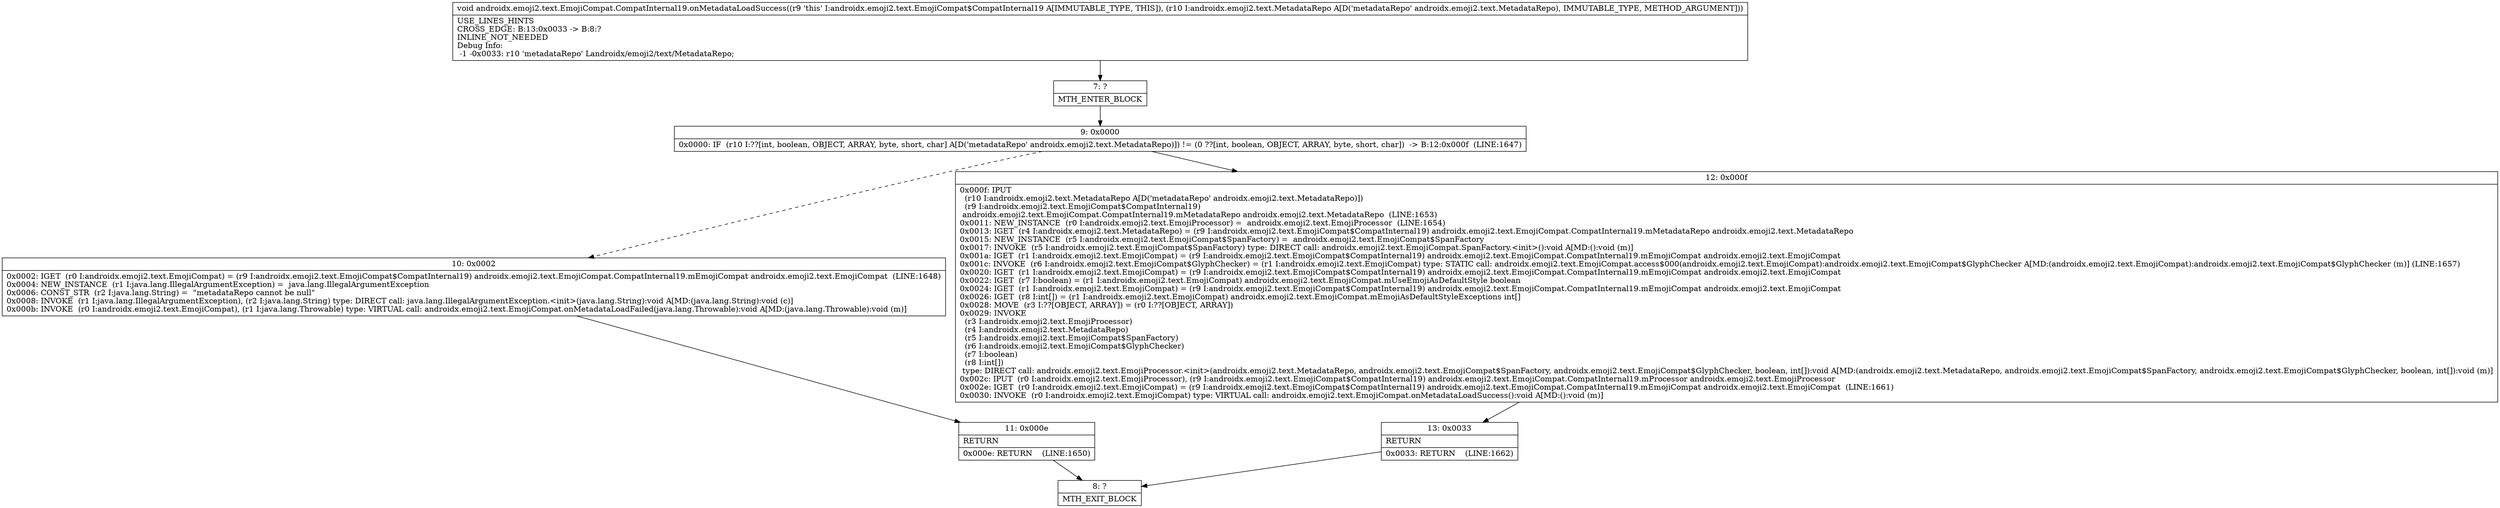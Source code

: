 digraph "CFG forandroidx.emoji2.text.EmojiCompat.CompatInternal19.onMetadataLoadSuccess(Landroidx\/emoji2\/text\/MetadataRepo;)V" {
Node_7 [shape=record,label="{7\:\ ?|MTH_ENTER_BLOCK\l}"];
Node_9 [shape=record,label="{9\:\ 0x0000|0x0000: IF  (r10 I:??[int, boolean, OBJECT, ARRAY, byte, short, char] A[D('metadataRepo' androidx.emoji2.text.MetadataRepo)]) != (0 ??[int, boolean, OBJECT, ARRAY, byte, short, char])  \-\> B:12:0x000f  (LINE:1647)\l}"];
Node_10 [shape=record,label="{10\:\ 0x0002|0x0002: IGET  (r0 I:androidx.emoji2.text.EmojiCompat) = (r9 I:androidx.emoji2.text.EmojiCompat$CompatInternal19) androidx.emoji2.text.EmojiCompat.CompatInternal19.mEmojiCompat androidx.emoji2.text.EmojiCompat  (LINE:1648)\l0x0004: NEW_INSTANCE  (r1 I:java.lang.IllegalArgumentException) =  java.lang.IllegalArgumentException \l0x0006: CONST_STR  (r2 I:java.lang.String) =  \"metadataRepo cannot be null\" \l0x0008: INVOKE  (r1 I:java.lang.IllegalArgumentException), (r2 I:java.lang.String) type: DIRECT call: java.lang.IllegalArgumentException.\<init\>(java.lang.String):void A[MD:(java.lang.String):void (c)]\l0x000b: INVOKE  (r0 I:androidx.emoji2.text.EmojiCompat), (r1 I:java.lang.Throwable) type: VIRTUAL call: androidx.emoji2.text.EmojiCompat.onMetadataLoadFailed(java.lang.Throwable):void A[MD:(java.lang.Throwable):void (m)]\l}"];
Node_11 [shape=record,label="{11\:\ 0x000e|RETURN\l|0x000e: RETURN    (LINE:1650)\l}"];
Node_8 [shape=record,label="{8\:\ ?|MTH_EXIT_BLOCK\l}"];
Node_12 [shape=record,label="{12\:\ 0x000f|0x000f: IPUT  \l  (r10 I:androidx.emoji2.text.MetadataRepo A[D('metadataRepo' androidx.emoji2.text.MetadataRepo)])\l  (r9 I:androidx.emoji2.text.EmojiCompat$CompatInternal19)\l androidx.emoji2.text.EmojiCompat.CompatInternal19.mMetadataRepo androidx.emoji2.text.MetadataRepo  (LINE:1653)\l0x0011: NEW_INSTANCE  (r0 I:androidx.emoji2.text.EmojiProcessor) =  androidx.emoji2.text.EmojiProcessor  (LINE:1654)\l0x0013: IGET  (r4 I:androidx.emoji2.text.MetadataRepo) = (r9 I:androidx.emoji2.text.EmojiCompat$CompatInternal19) androidx.emoji2.text.EmojiCompat.CompatInternal19.mMetadataRepo androidx.emoji2.text.MetadataRepo \l0x0015: NEW_INSTANCE  (r5 I:androidx.emoji2.text.EmojiCompat$SpanFactory) =  androidx.emoji2.text.EmojiCompat$SpanFactory \l0x0017: INVOKE  (r5 I:androidx.emoji2.text.EmojiCompat$SpanFactory) type: DIRECT call: androidx.emoji2.text.EmojiCompat.SpanFactory.\<init\>():void A[MD:():void (m)]\l0x001a: IGET  (r1 I:androidx.emoji2.text.EmojiCompat) = (r9 I:androidx.emoji2.text.EmojiCompat$CompatInternal19) androidx.emoji2.text.EmojiCompat.CompatInternal19.mEmojiCompat androidx.emoji2.text.EmojiCompat \l0x001c: INVOKE  (r6 I:androidx.emoji2.text.EmojiCompat$GlyphChecker) = (r1 I:androidx.emoji2.text.EmojiCompat) type: STATIC call: androidx.emoji2.text.EmojiCompat.access$000(androidx.emoji2.text.EmojiCompat):androidx.emoji2.text.EmojiCompat$GlyphChecker A[MD:(androidx.emoji2.text.EmojiCompat):androidx.emoji2.text.EmojiCompat$GlyphChecker (m)] (LINE:1657)\l0x0020: IGET  (r1 I:androidx.emoji2.text.EmojiCompat) = (r9 I:androidx.emoji2.text.EmojiCompat$CompatInternal19) androidx.emoji2.text.EmojiCompat.CompatInternal19.mEmojiCompat androidx.emoji2.text.EmojiCompat \l0x0022: IGET  (r7 I:boolean) = (r1 I:androidx.emoji2.text.EmojiCompat) androidx.emoji2.text.EmojiCompat.mUseEmojiAsDefaultStyle boolean \l0x0024: IGET  (r1 I:androidx.emoji2.text.EmojiCompat) = (r9 I:androidx.emoji2.text.EmojiCompat$CompatInternal19) androidx.emoji2.text.EmojiCompat.CompatInternal19.mEmojiCompat androidx.emoji2.text.EmojiCompat \l0x0026: IGET  (r8 I:int[]) = (r1 I:androidx.emoji2.text.EmojiCompat) androidx.emoji2.text.EmojiCompat.mEmojiAsDefaultStyleExceptions int[] \l0x0028: MOVE  (r3 I:??[OBJECT, ARRAY]) = (r0 I:??[OBJECT, ARRAY]) \l0x0029: INVOKE  \l  (r3 I:androidx.emoji2.text.EmojiProcessor)\l  (r4 I:androidx.emoji2.text.MetadataRepo)\l  (r5 I:androidx.emoji2.text.EmojiCompat$SpanFactory)\l  (r6 I:androidx.emoji2.text.EmojiCompat$GlyphChecker)\l  (r7 I:boolean)\l  (r8 I:int[])\l type: DIRECT call: androidx.emoji2.text.EmojiProcessor.\<init\>(androidx.emoji2.text.MetadataRepo, androidx.emoji2.text.EmojiCompat$SpanFactory, androidx.emoji2.text.EmojiCompat$GlyphChecker, boolean, int[]):void A[MD:(androidx.emoji2.text.MetadataRepo, androidx.emoji2.text.EmojiCompat$SpanFactory, androidx.emoji2.text.EmojiCompat$GlyphChecker, boolean, int[]):void (m)]\l0x002c: IPUT  (r0 I:androidx.emoji2.text.EmojiProcessor), (r9 I:androidx.emoji2.text.EmojiCompat$CompatInternal19) androidx.emoji2.text.EmojiCompat.CompatInternal19.mProcessor androidx.emoji2.text.EmojiProcessor \l0x002e: IGET  (r0 I:androidx.emoji2.text.EmojiCompat) = (r9 I:androidx.emoji2.text.EmojiCompat$CompatInternal19) androidx.emoji2.text.EmojiCompat.CompatInternal19.mEmojiCompat androidx.emoji2.text.EmojiCompat  (LINE:1661)\l0x0030: INVOKE  (r0 I:androidx.emoji2.text.EmojiCompat) type: VIRTUAL call: androidx.emoji2.text.EmojiCompat.onMetadataLoadSuccess():void A[MD:():void (m)]\l}"];
Node_13 [shape=record,label="{13\:\ 0x0033|RETURN\l|0x0033: RETURN    (LINE:1662)\l}"];
MethodNode[shape=record,label="{void androidx.emoji2.text.EmojiCompat.CompatInternal19.onMetadataLoadSuccess((r9 'this' I:androidx.emoji2.text.EmojiCompat$CompatInternal19 A[IMMUTABLE_TYPE, THIS]), (r10 I:androidx.emoji2.text.MetadataRepo A[D('metadataRepo' androidx.emoji2.text.MetadataRepo), IMMUTABLE_TYPE, METHOD_ARGUMENT]))  | USE_LINES_HINTS\lCROSS_EDGE: B:13:0x0033 \-\> B:8:?\lINLINE_NOT_NEEDED\lDebug Info:\l  \-1 \-0x0033: r10 'metadataRepo' Landroidx\/emoji2\/text\/MetadataRepo;\l}"];
MethodNode -> Node_7;Node_7 -> Node_9;
Node_9 -> Node_10[style=dashed];
Node_9 -> Node_12;
Node_10 -> Node_11;
Node_11 -> Node_8;
Node_12 -> Node_13;
Node_13 -> Node_8;
}

